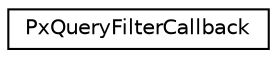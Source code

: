 digraph "Graphical Class Hierarchy"
{
  edge [fontname="Helvetica",fontsize="10",labelfontname="Helvetica",labelfontsize="10"];
  node [fontname="Helvetica",fontsize="10",shape=record];
  rankdir="LR";
  Node0 [label="PxQueryFilterCallback",height=0.2,width=0.4,color="black", fillcolor="white", style="filled",URL="$classPxQueryFilterCallback.html",tooltip="Scene query filtering callbacks. "];
}
